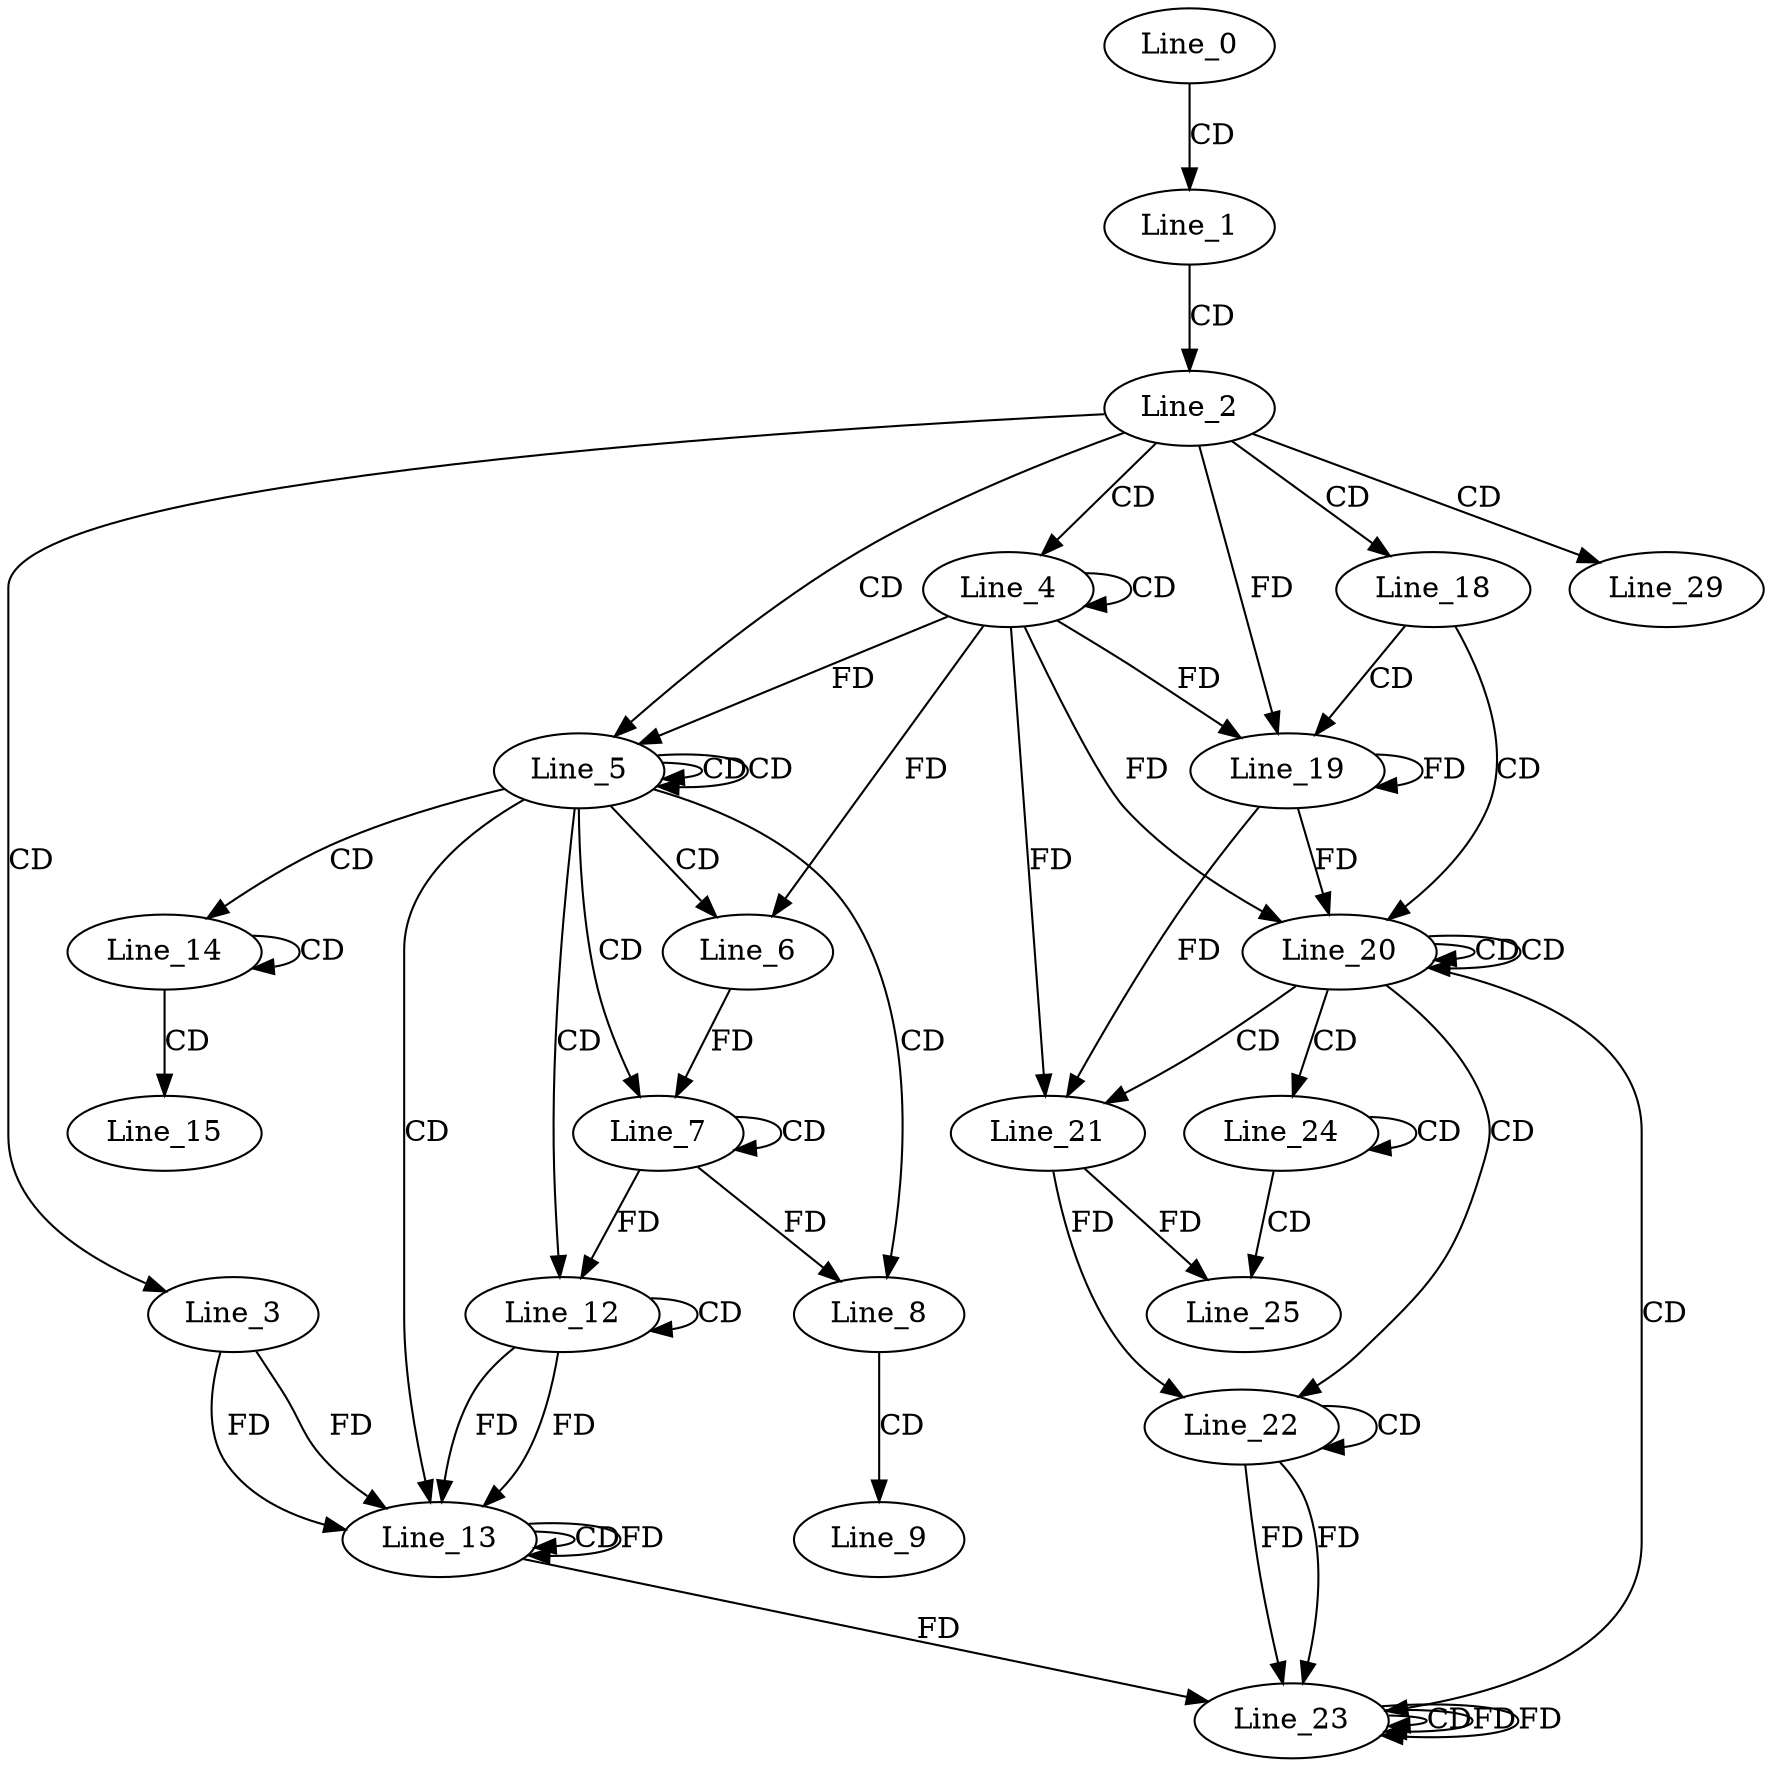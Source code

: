 digraph G {
  Line_0;
  Line_1;
  Line_2;
  Line_3;
  Line_4;
  Line_4;
  Line_5;
  Line_5;
  Line_6;
  Line_6;
  Line_7;
  Line_7;
  Line_8;
  Line_9;
  Line_12;
  Line_12;
  Line_12;
  Line_13;
  Line_13;
  Line_14;
  Line_14;
  Line_15;
  Line_18;
  Line_19;
  Line_19;
  Line_19;
  Line_20;
  Line_20;
  Line_21;
  Line_21;
  Line_22;
  Line_22;
  Line_23;
  Line_23;
  Line_24;
  Line_24;
  Line_25;
  Line_25;
  Line_29;
  Line_0 -> Line_1 [ label="CD" ];
  Line_1 -> Line_2 [ label="CD" ];
  Line_2 -> Line_3 [ label="CD" ];
  Line_2 -> Line_4 [ label="CD" ];
  Line_4 -> Line_4 [ label="CD" ];
  Line_2 -> Line_5 [ label="CD" ];
  Line_5 -> Line_5 [ label="CD" ];
  Line_5 -> Line_5 [ label="CD" ];
  Line_4 -> Line_5 [ label="FD" ];
  Line_5 -> Line_6 [ label="CD" ];
  Line_4 -> Line_6 [ label="FD" ];
  Line_5 -> Line_7 [ label="CD" ];
  Line_7 -> Line_7 [ label="CD" ];
  Line_6 -> Line_7 [ label="FD" ];
  Line_5 -> Line_8 [ label="CD" ];
  Line_7 -> Line_8 [ label="FD" ];
  Line_8 -> Line_9 [ label="CD" ];
  Line_5 -> Line_12 [ label="CD" ];
  Line_12 -> Line_12 [ label="CD" ];
  Line_7 -> Line_12 [ label="FD" ];
  Line_5 -> Line_13 [ label="CD" ];
  Line_12 -> Line_13 [ label="FD" ];
  Line_3 -> Line_13 [ label="FD" ];
  Line_13 -> Line_13 [ label="CD" ];
  Line_13 -> Line_13 [ label="FD" ];
  Line_3 -> Line_13 [ label="FD" ];
  Line_12 -> Line_13 [ label="FD" ];
  Line_5 -> Line_14 [ label="CD" ];
  Line_14 -> Line_14 [ label="CD" ];
  Line_14 -> Line_15 [ label="CD" ];
  Line_2 -> Line_18 [ label="CD" ];
  Line_18 -> Line_19 [ label="CD" ];
  Line_4 -> Line_19 [ label="FD" ];
  Line_19 -> Line_19 [ label="FD" ];
  Line_2 -> Line_19 [ label="FD" ];
  Line_18 -> Line_20 [ label="CD" ];
  Line_20 -> Line_20 [ label="CD" ];
  Line_20 -> Line_20 [ label="CD" ];
  Line_4 -> Line_20 [ label="FD" ];
  Line_19 -> Line_20 [ label="FD" ];
  Line_20 -> Line_21 [ label="CD" ];
  Line_4 -> Line_21 [ label="FD" ];
  Line_19 -> Line_21 [ label="FD" ];
  Line_20 -> Line_22 [ label="CD" ];
  Line_22 -> Line_22 [ label="CD" ];
  Line_21 -> Line_22 [ label="FD" ];
  Line_20 -> Line_23 [ label="CD" ];
  Line_22 -> Line_23 [ label="FD" ];
  Line_13 -> Line_23 [ label="FD" ];
  Line_23 -> Line_23 [ label="CD" ];
  Line_23 -> Line_23 [ label="FD" ];
  Line_22 -> Line_23 [ label="FD" ];
  Line_20 -> Line_24 [ label="CD" ];
  Line_24 -> Line_24 [ label="CD" ];
  Line_24 -> Line_25 [ label="CD" ];
  Line_21 -> Line_25 [ label="FD" ];
  Line_2 -> Line_29 [ label="CD" ];
  Line_23 -> Line_23 [ label="FD" ];
}
